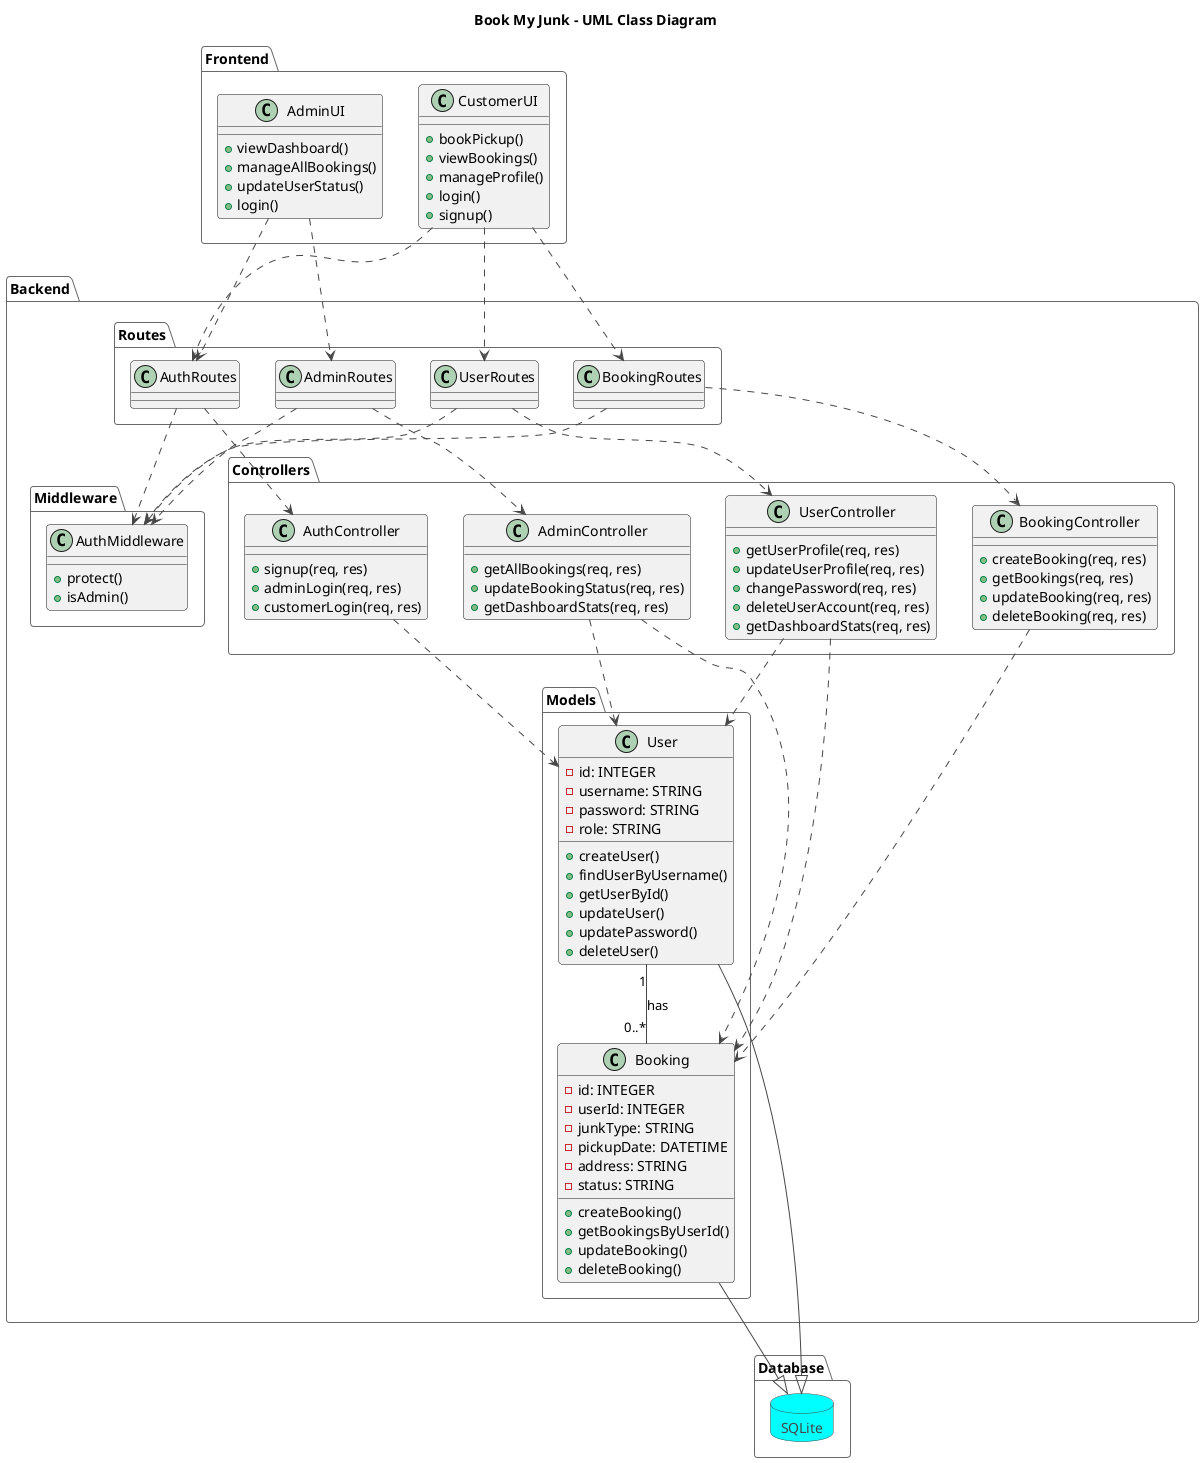 @startuml
allowmixing
!theme vibrant
title Book My Junk - UML Class Diagram

package "Frontend" {
  class CustomerUI {
    + bookPickup()
    + viewBookings()
    + manageProfile()
    + login()
    + signup()
  }

  class AdminUI {
    + viewDashboard()
    + manageAllBookings()
    + updateUserStatus()
    + login()
  }
}

package "Backend" {
  package "Routes" {
    class AuthRoutes
    class UserRoutes
    class BookingRoutes
    class AdminRoutes
  }

  package "Middleware" {
    class AuthMiddleware {
      + protect()
      + isAdmin()
    }
  }

  package "Controllers" {
    class AuthController {
      + signup(req, res)
      + adminLogin(req, res)
      + customerLogin(req, res)
    }

    class UserController {
      + getUserProfile(req, res)
      + updateUserProfile(req, res)
      + changePassword(req, res)
      + deleteUserAccount(req, res)
      + getDashboardStats(req, res)
    }

    class BookingController {
      + createBooking(req, res)
      + getBookings(req, res)
      + updateBooking(req, res)
      + deleteBooking(req, res)
    }

    class AdminController {
      + getAllBookings(req, res)
      + updateBookingStatus(req, res)
      + getDashboardStats(req, res)
    }
  }

  package "Models" {
    class User {
      - id: INTEGER
      - username: STRING
      - password: STRING
      - role: STRING
      + createUser()
      + findUserByUsername()
      + getUserById()
      + updateUser()
      + updatePassword()
      + deleteUser()
    }

    class Booking {
      - id: INTEGER
      - userId: INTEGER
      - junkType: STRING
      - pickupDate: DATETIME
      - address: STRING
      - status: STRING
      + createBooking()
      + getBookingsByUserId()
      + updateBooking()
      + deleteBooking()
    }
  }
}

package "Database" {
  database SQLite
}

' --- Relationships ---

CustomerUI ..> AuthRoutes
CustomerUI ..> UserRoutes
CustomerUI ..> BookingRoutes

AdminUI ..> AuthRoutes
AdminUI ..> AdminRoutes

AuthRoutes ..> AuthController
UserRoutes ..> UserController
BookingRoutes ..> BookingController
AdminRoutes ..> AdminController

AuthRoutes ..> AuthMiddleware
UserRoutes ..> AuthMiddleware
BookingRoutes ..> AuthMiddleware
AdminRoutes ..> AuthMiddleware

AuthController ..> User
UserController ..> User
UserController ..> Booking
BookingController ..> Booking
AdminController ..> Booking
AdminController ..> User

User --|> SQLite
Booking --|> SQLite

User "1" -- "0..*" Booking : has

@enduml